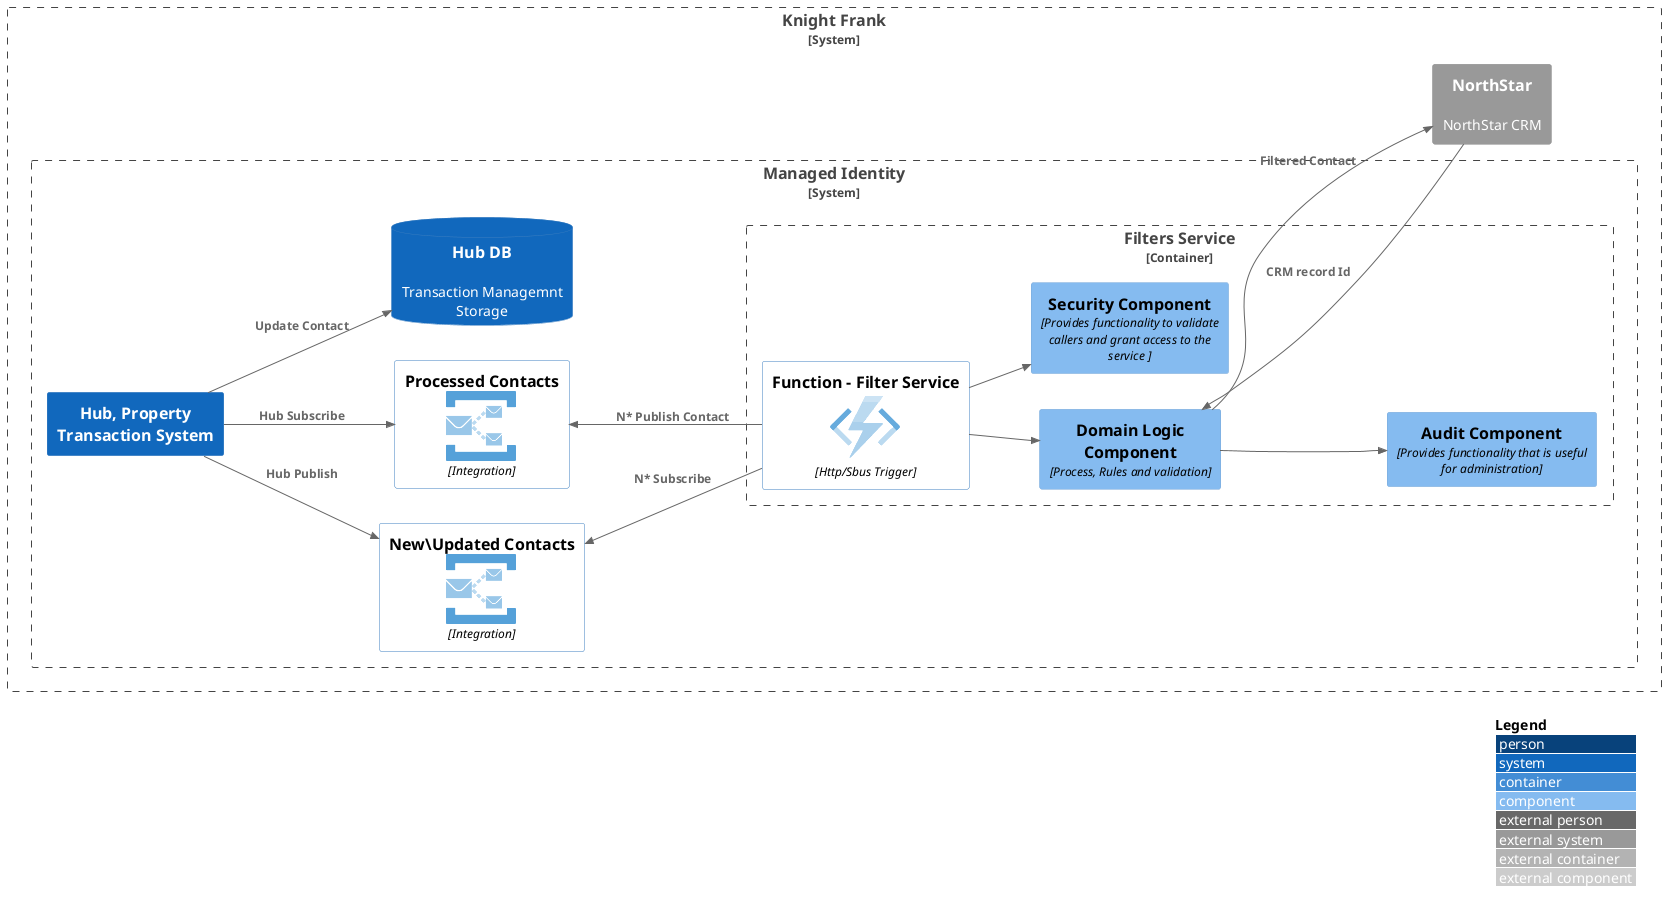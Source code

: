 @startuml System
!include <C4/C4_Component>
!include <azure/AzureCommon>
!include <azure/Compute/AzureFunction>
!include <azure/Web/AzureAPIManagement>
!include <azure/Integration/AzureServiceBusTopic>
!include <azure/Web/AzureSearch>

LAYOUT_WITH_LEGEND()
LAYOUT_LEFT_RIGHT()

AddElementTag("microService", $shape=EightSidedShape(), $fontColor="white", $legendText="micro service\neight sided")
AddElementTag("storage", $shape=RoundedBoxShape(), $fontColor="white")


System_Boundary(c1, "Knight Frank") {
    System_Boundary(auth, "Managed Identity") {
        System(hub, "Hub, Property Transaction System") 

'        AzureAPIManagement(apim, "APIM", "Management")

        AzureServiceBusTopic(toNS, "New\Updated Contacts", "Integration")
        AzureServiceBusTopic(fromNS, "Processed Contacts", "Integration")
        Container_Boundary(app, "Filters Service", "Allows users to read address information", $tags = "microService") {
            AzureFunction(aFunc, "Function - Filter Service", "Http/Sbus Trigger")
            Component(compDom, "Domain Logic Component", "Process, Rules and validation")
            Component(compSec, "Security Component", "Provides functionality to validate callers and grant access to the service ")
            Component(compAudit, "Audit Component", "Provides functionality that is useful for administration")
        }

        SystemDb(hubDb, "Hub DB", "Transaction Managemnt Storage", $tags = "storage")
    }
    
    System_Ext(ns, "NorthStar", "NorthStar CRM")    
}

'Rel(apim, aFunc, "")
Rel(aFunc, compDom, "")
Rel(aFunc, compSec, "")
Rel(compDom, compAudit, "")

Rel(hub, hubDb, "Update Contact")
Rel(hub, toNS, "Hub Publish")
Rel(hub, fromNS, "Hub Subscribe")
Rel_U(aFunc, fromNS, "N* Publish Contact")
Rel_U(aFunc, toNS, "N* Subscribe")

Rel(compDom, ns, "Filtered Contact")
Rel(ns, compDom, "CRM record Id")


@enduml
